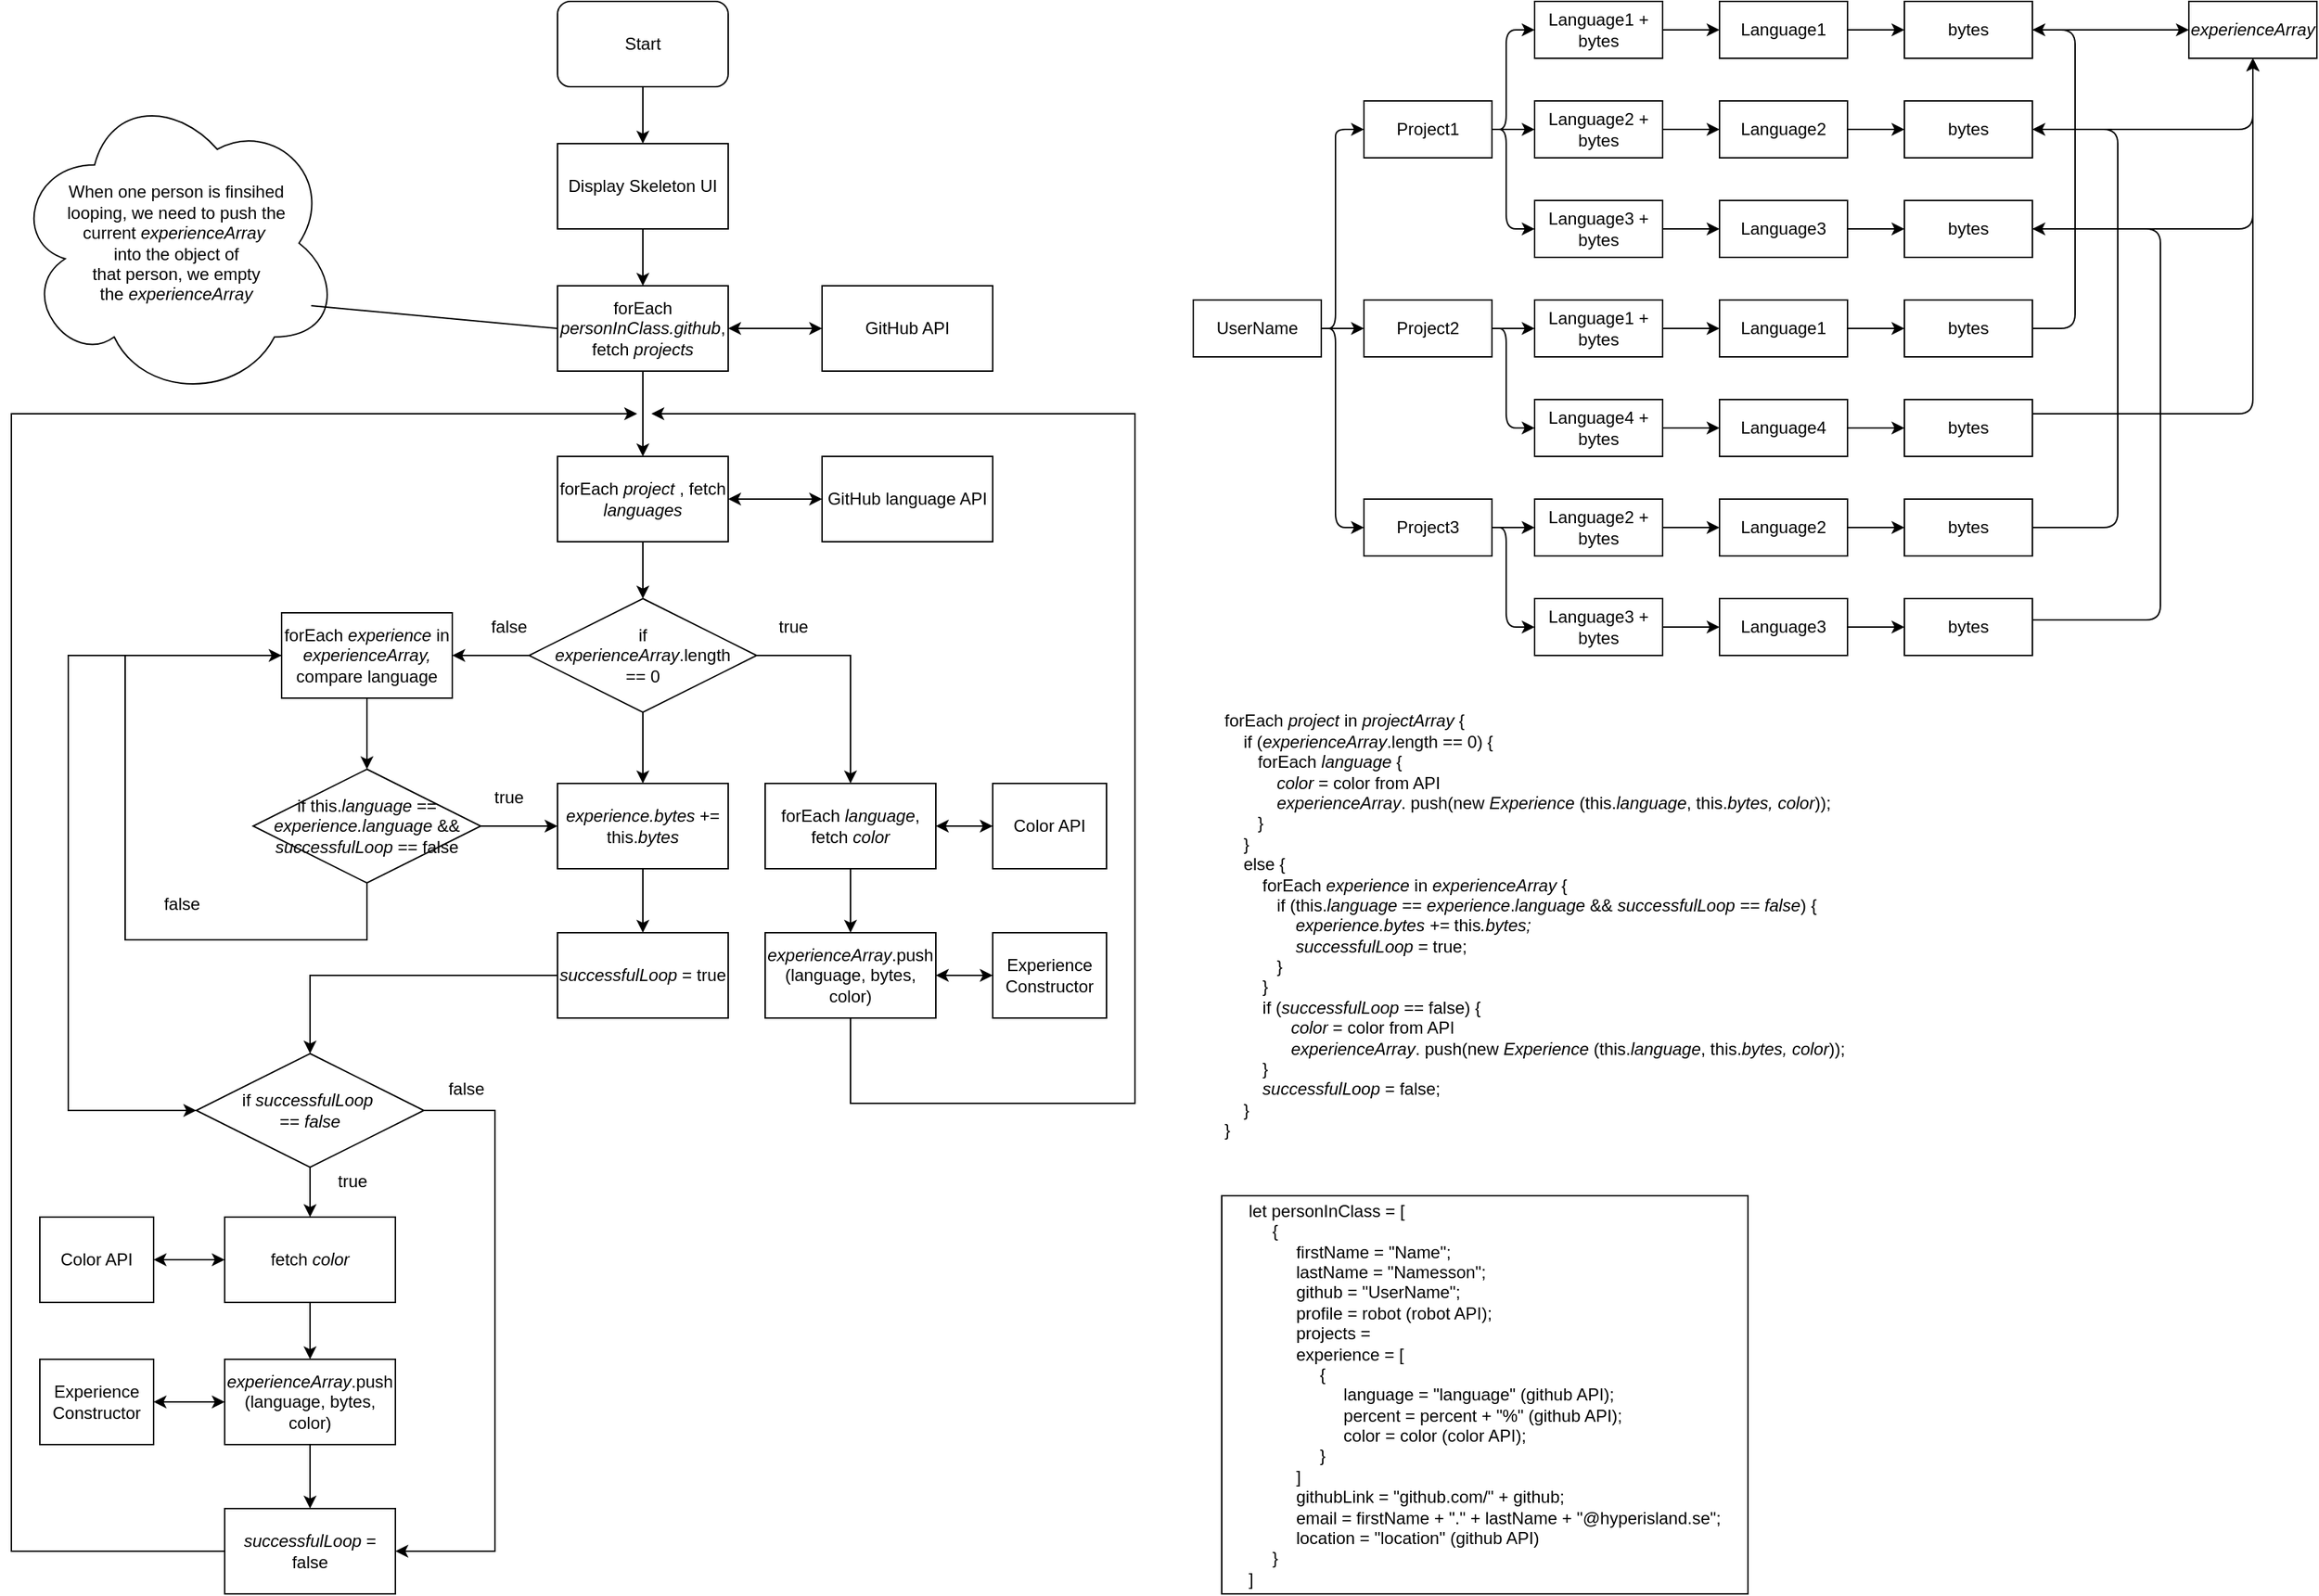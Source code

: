 <mxfile version="13.8.1" type="device"><diagram id="IYleDd8Z-ImTxQI8yalV" name="Page-1"><mxGraphModel dx="2031" dy="939" grid="1" gridSize="10" guides="1" tooltips="1" connect="1" arrows="1" fold="1" page="1" pageScale="1" pageWidth="827" pageHeight="1169" math="0" shadow="0"><root><mxCell id="0"/><mxCell id="1" parent="0"/><mxCell id="9KxKDTBztJINXJ7qvCYi-3" value="" style="edgeStyle=orthogonalEdgeStyle;rounded=0;orthogonalLoop=1;jettySize=auto;html=1;" edge="1" parent="1" source="9KxKDTBztJINXJ7qvCYi-1" target="9KxKDTBztJINXJ7qvCYi-2"><mxGeometry relative="1" as="geometry"/></mxCell><mxCell id="9KxKDTBztJINXJ7qvCYi-1" value="Start" style="rounded=1;whiteSpace=wrap;html=1;" vertex="1" parent="1"><mxGeometry x="403" y="25" width="120" height="60" as="geometry"/></mxCell><mxCell id="9KxKDTBztJINXJ7qvCYi-5" value="" style="edgeStyle=orthogonalEdgeStyle;rounded=0;orthogonalLoop=1;jettySize=auto;html=1;" edge="1" parent="1" source="9KxKDTBztJINXJ7qvCYi-2" target="9KxKDTBztJINXJ7qvCYi-4"><mxGeometry relative="1" as="geometry"/></mxCell><mxCell id="9KxKDTBztJINXJ7qvCYi-2" value="Display Skeleton UI" style="rounded=0;whiteSpace=wrap;html=1;" vertex="1" parent="1"><mxGeometry x="403" y="125" width="120" height="60" as="geometry"/></mxCell><mxCell id="9KxKDTBztJINXJ7qvCYi-10" value="" style="edgeStyle=orthogonalEdgeStyle;rounded=0;orthogonalLoop=1;jettySize=auto;html=1;" edge="1" parent="1" source="9KxKDTBztJINXJ7qvCYi-4" target="9KxKDTBztJINXJ7qvCYi-9"><mxGeometry relative="1" as="geometry"/></mxCell><mxCell id="9KxKDTBztJINXJ7qvCYi-4" value="forEach &lt;i&gt;personInClass.github&lt;/i&gt;, fetch &lt;i&gt;projects&lt;/i&gt;" style="whiteSpace=wrap;html=1;rounded=0;" vertex="1" parent="1"><mxGeometry x="403" y="225" width="120" height="60" as="geometry"/></mxCell><mxCell id="9KxKDTBztJINXJ7qvCYi-8" value="&lt;div style=&quot;text-align: left&quot;&gt;&lt;span&gt;let personInClass = [&lt;/span&gt;&lt;/div&gt;&lt;div style=&quot;text-align: left&quot;&gt;&lt;span&gt;&amp;nbsp; &amp;nbsp; &amp;nbsp;{&lt;/span&gt;&lt;/div&gt;&lt;div style=&quot;text-align: left&quot;&gt;&lt;span&gt;&amp;nbsp; &amp;nbsp; &amp;nbsp; &amp;nbsp; &amp;nbsp; firstName = &quot;Name&quot;;&lt;/span&gt;&lt;/div&gt;&lt;div style=&quot;text-align: left&quot;&gt;&lt;span&gt;&amp;nbsp; &amp;nbsp; &amp;nbsp; &amp;nbsp; &amp;nbsp; lastName = &quot;Namesson&quot;;&lt;br&gt;&amp;nbsp; &amp;nbsp; &amp;nbsp; &amp;nbsp; &amp;nbsp; github = &quot;UserName&quot;;&lt;/span&gt;&lt;/div&gt;&lt;div style=&quot;text-align: left&quot;&gt;&lt;span&gt;&amp;nbsp; &amp;nbsp; &amp;nbsp; &amp;nbsp; &amp;nbsp; profile = robot (robot API);&lt;/span&gt;&lt;/div&gt;&lt;div style=&quot;text-align: left&quot;&gt;&lt;span&gt;&amp;nbsp; &amp;nbsp; &amp;nbsp; &amp;nbsp; &amp;nbsp; projects =&lt;br&gt;&amp;nbsp; &amp;nbsp; &amp;nbsp; &amp;nbsp; &amp;nbsp; experience = [&lt;/span&gt;&lt;/div&gt;&lt;div style=&quot;text-align: left&quot;&gt;&lt;span&gt;&amp;nbsp; &amp;nbsp; &amp;nbsp; &amp;nbsp; &amp;nbsp; &amp;nbsp; &amp;nbsp; &amp;nbsp;{&lt;br&gt;&amp;nbsp; &amp;nbsp; &amp;nbsp; &amp;nbsp; &amp;nbsp; &amp;nbsp; &amp;nbsp; &amp;nbsp; &amp;nbsp; &amp;nbsp; language = &quot;language&quot; (github API);&lt;/span&gt;&lt;/div&gt;&lt;div style=&quot;text-align: left&quot;&gt;&lt;span&gt;&amp;nbsp; &amp;nbsp; &amp;nbsp; &amp;nbsp; &amp;nbsp; &amp;nbsp; &amp;nbsp; &amp;nbsp; &amp;nbsp; &amp;nbsp; percent = percent + &quot;%&quot; (github API);&lt;/span&gt;&lt;/div&gt;&lt;div style=&quot;text-align: left&quot;&gt;&lt;span&gt;&amp;nbsp; &amp;nbsp; &amp;nbsp; &amp;nbsp; &amp;nbsp; &amp;nbsp; &amp;nbsp; &amp;nbsp; &amp;nbsp; &amp;nbsp; color = color (color API);&lt;br&gt;&amp;nbsp; &amp;nbsp; &amp;nbsp; &amp;nbsp; &amp;nbsp; &amp;nbsp; &amp;nbsp; &amp;nbsp;}&lt;/span&gt;&lt;/div&gt;&lt;div style=&quot;text-align: left&quot;&gt;&lt;span&gt;&amp;nbsp; &amp;nbsp; &amp;nbsp; &amp;nbsp; &amp;nbsp; ]&lt;/span&gt;&lt;/div&gt;&lt;div style=&quot;text-align: left&quot;&gt;&lt;span&gt;&amp;nbsp; &amp;nbsp; &amp;nbsp; &amp;nbsp; &amp;nbsp; githubLink = &quot;github.com/&quot; + github;&lt;/span&gt;&lt;/div&gt;&lt;div style=&quot;text-align: left&quot;&gt;&lt;span&gt;&amp;nbsp; &amp;nbsp; &amp;nbsp; &amp;nbsp; &amp;nbsp; email = firstName + &quot;.&quot; + lastName + &quot;@hyperisland.se&quot;;&lt;/span&gt;&lt;/div&gt;&lt;div style=&quot;text-align: left&quot;&gt;&lt;span&gt;&amp;nbsp; &amp;nbsp; &amp;nbsp; &amp;nbsp; &amp;nbsp; location = &quot;location&quot; (github API)&lt;/span&gt;&lt;/div&gt;&lt;div style=&quot;text-align: left&quot;&gt;&lt;span&gt;&amp;nbsp; &amp;nbsp; &amp;nbsp;}&lt;/span&gt;&lt;/div&gt;&lt;div style=&quot;text-align: left&quot;&gt;&lt;span&gt;]&lt;/span&gt;&lt;/div&gt;" style="rounded=0;whiteSpace=wrap;html=1;align=center;" vertex="1" parent="1"><mxGeometry x="870" y="865" width="370" height="280" as="geometry"/></mxCell><mxCell id="9KxKDTBztJINXJ7qvCYi-96" value="" style="edgeStyle=orthogonalEdgeStyle;rounded=0;orthogonalLoop=1;jettySize=auto;html=1;strokeColor=#000000;entryX=0.5;entryY=0;entryDx=0;entryDy=0;" edge="1" parent="1" source="9KxKDTBztJINXJ7qvCYi-9" target="9KxKDTBztJINXJ7qvCYi-86"><mxGeometry relative="1" as="geometry"><mxPoint x="539" y="445" as="targetPoint"/></mxGeometry></mxCell><mxCell id="9KxKDTBztJINXJ7qvCYi-9" value="forEach &lt;i&gt;project &lt;/i&gt;, fetch &lt;i&gt;languages&lt;/i&gt;" style="whiteSpace=wrap;html=1;rounded=0;" vertex="1" parent="1"><mxGeometry x="403" y="345" width="120" height="60" as="geometry"/></mxCell><mxCell id="9KxKDTBztJINXJ7qvCYi-11" value="" style="endArrow=classic;startArrow=classic;html=1;exitX=1;exitY=0.5;exitDx=0;exitDy=0;entryX=0;entryY=0.5;entryDx=0;entryDy=0;" edge="1" parent="1" source="9KxKDTBztJINXJ7qvCYi-4" target="9KxKDTBztJINXJ7qvCYi-12"><mxGeometry width="50" height="50" relative="1" as="geometry"><mxPoint x="619" y="255" as="sourcePoint"/><mxPoint x="679" y="255" as="targetPoint"/></mxGeometry></mxCell><mxCell id="9KxKDTBztJINXJ7qvCYi-12" value="GitHub API" style="rounded=0;whiteSpace=wrap;html=1;" vertex="1" parent="1"><mxGeometry x="589" y="225" width="120" height="60" as="geometry"/></mxCell><mxCell id="9KxKDTBztJINXJ7qvCYi-20" value="UserName" style="rounded=0;whiteSpace=wrap;html=1;" vertex="1" parent="1"><mxGeometry x="850" y="235" width="90" height="40" as="geometry"/></mxCell><mxCell id="9KxKDTBztJINXJ7qvCYi-21" value="Project1" style="rounded=0;whiteSpace=wrap;html=1;" vertex="1" parent="1"><mxGeometry x="970" y="95" width="90" height="40" as="geometry"/></mxCell><mxCell id="9KxKDTBztJINXJ7qvCYi-34" value="" style="edgeStyle=orthogonalEdgeStyle;rounded=0;orthogonalLoop=1;jettySize=auto;html=1;" edge="1" parent="1" source="9KxKDTBztJINXJ7qvCYi-22" target="9KxKDTBztJINXJ7qvCYi-33"><mxGeometry relative="1" as="geometry"/></mxCell><mxCell id="9KxKDTBztJINXJ7qvCYi-22" value="Project2" style="rounded=0;whiteSpace=wrap;html=1;" vertex="1" parent="1"><mxGeometry x="970" y="235" width="90" height="40" as="geometry"/></mxCell><mxCell id="9KxKDTBztJINXJ7qvCYi-39" value="" style="edgeStyle=orthogonalEdgeStyle;rounded=0;orthogonalLoop=1;jettySize=auto;html=1;" edge="1" parent="1" source="9KxKDTBztJINXJ7qvCYi-23" target="9KxKDTBztJINXJ7qvCYi-38"><mxGeometry relative="1" as="geometry"/></mxCell><mxCell id="9KxKDTBztJINXJ7qvCYi-23" value="Project3" style="rounded=0;whiteSpace=wrap;html=1;" vertex="1" parent="1"><mxGeometry x="970" y="375" width="90" height="40" as="geometry"/></mxCell><mxCell id="9KxKDTBztJINXJ7qvCYi-24" value="" style="endArrow=classic;html=1;exitX=1;exitY=0.5;exitDx=0;exitDy=0;entryX=0;entryY=0.5;entryDx=0;entryDy=0;" edge="1" parent="1" source="9KxKDTBztJINXJ7qvCYi-20" target="9KxKDTBztJINXJ7qvCYi-22"><mxGeometry width="50" height="50" relative="1" as="geometry"><mxPoint x="1090" y="275" as="sourcePoint"/><mxPoint x="1140" y="225" as="targetPoint"/></mxGeometry></mxCell><mxCell id="9KxKDTBztJINXJ7qvCYi-25" value="" style="endArrow=classic;html=1;exitX=1;exitY=0.5;exitDx=0;exitDy=0;entryX=0;entryY=0.5;entryDx=0;entryDy=0;" edge="1" parent="1" source="9KxKDTBztJINXJ7qvCYi-20" target="9KxKDTBztJINXJ7qvCYi-21"><mxGeometry width="50" height="50" relative="1" as="geometry"><mxPoint x="1090" y="225" as="sourcePoint"/><mxPoint x="1140" y="175" as="targetPoint"/><Array as="points"><mxPoint x="950" y="255"/><mxPoint x="950" y="135"/><mxPoint x="950" y="115"/></Array></mxGeometry></mxCell><mxCell id="9KxKDTBztJINXJ7qvCYi-26" value="" style="endArrow=classic;html=1;entryX=0;entryY=0.5;entryDx=0;entryDy=0;" edge="1" parent="1" target="9KxKDTBztJINXJ7qvCYi-23"><mxGeometry width="50" height="50" relative="1" as="geometry"><mxPoint x="940" y="255" as="sourcePoint"/><mxPoint x="980" y="125" as="targetPoint"/><Array as="points"><mxPoint x="950" y="255"/><mxPoint x="950" y="325"/><mxPoint x="950" y="395"/></Array></mxGeometry></mxCell><mxCell id="9KxKDTBztJINXJ7qvCYi-45" value="" style="edgeStyle=orthogonalEdgeStyle;rounded=0;orthogonalLoop=1;jettySize=auto;html=1;" edge="1" parent="1" source="9KxKDTBztJINXJ7qvCYi-27" target="9KxKDTBztJINXJ7qvCYi-43"><mxGeometry relative="1" as="geometry"/></mxCell><mxCell id="9KxKDTBztJINXJ7qvCYi-27" value="Language1 + bytes" style="rounded=0;whiteSpace=wrap;html=1;" vertex="1" parent="1"><mxGeometry x="1090" y="25" width="90" height="40" as="geometry"/></mxCell><mxCell id="9KxKDTBztJINXJ7qvCYi-28" value="" style="endArrow=classic;html=1;exitX=1;exitY=0.5;exitDx=0;exitDy=0;entryX=0;entryY=0.5;entryDx=0;entryDy=0;" edge="1" parent="1" source="9KxKDTBztJINXJ7qvCYi-21" target="9KxKDTBztJINXJ7qvCYi-27"><mxGeometry width="50" height="50" relative="1" as="geometry"><mxPoint x="1070" y="115" as="sourcePoint"/><mxPoint x="1140" y="225" as="targetPoint"/><Array as="points"><mxPoint x="1070" y="115"/><mxPoint x="1070" y="45"/></Array></mxGeometry></mxCell><mxCell id="9KxKDTBztJINXJ7qvCYi-48" value="" style="edgeStyle=orthogonalEdgeStyle;rounded=0;orthogonalLoop=1;jettySize=auto;html=1;" edge="1" parent="1" source="9KxKDTBztJINXJ7qvCYi-29" target="9KxKDTBztJINXJ7qvCYi-47"><mxGeometry relative="1" as="geometry"/></mxCell><mxCell id="9KxKDTBztJINXJ7qvCYi-29" value="Language2 + bytes" style="rounded=0;whiteSpace=wrap;html=1;" vertex="1" parent="1"><mxGeometry x="1090" y="95" width="90" height="40" as="geometry"/></mxCell><mxCell id="9KxKDTBztJINXJ7qvCYi-30" value="" style="endArrow=classic;html=1;exitX=1;exitY=0.5;exitDx=0;exitDy=0;entryX=0;entryY=0.5;entryDx=0;entryDy=0;" edge="1" parent="1" source="9KxKDTBztJINXJ7qvCYi-21" target="9KxKDTBztJINXJ7qvCYi-29"><mxGeometry width="50" height="50" relative="1" as="geometry"><mxPoint x="1070" y="125" as="sourcePoint"/><mxPoint x="1100" y="55" as="targetPoint"/><Array as="points"><mxPoint x="1080" y="115"/></Array></mxGeometry></mxCell><mxCell id="9KxKDTBztJINXJ7qvCYi-52" value="" style="edgeStyle=orthogonalEdgeStyle;rounded=0;orthogonalLoop=1;jettySize=auto;html=1;" edge="1" parent="1" source="9KxKDTBztJINXJ7qvCYi-31" target="9KxKDTBztJINXJ7qvCYi-51"><mxGeometry relative="1" as="geometry"/></mxCell><mxCell id="9KxKDTBztJINXJ7qvCYi-31" value="Language3 + bytes" style="rounded=0;whiteSpace=wrap;html=1;" vertex="1" parent="1"><mxGeometry x="1090" y="165" width="90" height="40" as="geometry"/></mxCell><mxCell id="9KxKDTBztJINXJ7qvCYi-32" value="" style="endArrow=classic;html=1;exitX=1;exitY=0.5;exitDx=0;exitDy=0;entryX=0;entryY=0.5;entryDx=0;entryDy=0;" edge="1" parent="1" source="9KxKDTBztJINXJ7qvCYi-21" target="9KxKDTBztJINXJ7qvCYi-31"><mxGeometry width="50" height="50" relative="1" as="geometry"><mxPoint x="1070" y="125" as="sourcePoint"/><mxPoint x="1100" y="55" as="targetPoint"/><Array as="points"><mxPoint x="1070" y="115"/><mxPoint x="1070" y="185"/></Array></mxGeometry></mxCell><mxCell id="9KxKDTBztJINXJ7qvCYi-59" value="" style="edgeStyle=orthogonalEdgeStyle;rounded=0;orthogonalLoop=1;jettySize=auto;html=1;" edge="1" parent="1" source="9KxKDTBztJINXJ7qvCYi-33" target="9KxKDTBztJINXJ7qvCYi-58"><mxGeometry relative="1" as="geometry"/></mxCell><mxCell id="9KxKDTBztJINXJ7qvCYi-33" value="Language1 + bytes" style="rounded=0;whiteSpace=wrap;html=1;" vertex="1" parent="1"><mxGeometry x="1090" y="235" width="90" height="40" as="geometry"/></mxCell><mxCell id="9KxKDTBztJINXJ7qvCYi-64" value="" style="edgeStyle=orthogonalEdgeStyle;rounded=0;orthogonalLoop=1;jettySize=auto;html=1;strokeColor=#000000;" edge="1" parent="1" source="9KxKDTBztJINXJ7qvCYi-35" target="9KxKDTBztJINXJ7qvCYi-63"><mxGeometry relative="1" as="geometry"/></mxCell><mxCell id="9KxKDTBztJINXJ7qvCYi-35" value="Language4 + bytes" style="rounded=0;whiteSpace=wrap;html=1;" vertex="1" parent="1"><mxGeometry x="1090" y="305" width="90" height="40" as="geometry"/></mxCell><mxCell id="9KxKDTBztJINXJ7qvCYi-37" value="" style="endArrow=classic;html=1;exitX=1;exitY=0.5;exitDx=0;exitDy=0;" edge="1" parent="1"><mxGeometry width="50" height="50" relative="1" as="geometry"><mxPoint x="1060" y="255" as="sourcePoint"/><mxPoint x="1090" y="325" as="targetPoint"/><Array as="points"><mxPoint x="1070" y="255"/><mxPoint x="1070" y="325"/></Array></mxGeometry></mxCell><mxCell id="9KxKDTBztJINXJ7qvCYi-68" value="" style="edgeStyle=orthogonalEdgeStyle;rounded=0;orthogonalLoop=1;jettySize=auto;html=1;strokeColor=#000000;" edge="1" parent="1" source="9KxKDTBztJINXJ7qvCYi-38" target="9KxKDTBztJINXJ7qvCYi-67"><mxGeometry relative="1" as="geometry"/></mxCell><mxCell id="9KxKDTBztJINXJ7qvCYi-38" value="Language2 + bytes" style="rounded=0;whiteSpace=wrap;html=1;" vertex="1" parent="1"><mxGeometry x="1090" y="375" width="90" height="40" as="geometry"/></mxCell><mxCell id="9KxKDTBztJINXJ7qvCYi-74" value="" style="edgeStyle=orthogonalEdgeStyle;rounded=0;orthogonalLoop=1;jettySize=auto;html=1;strokeColor=#000000;" edge="1" parent="1" source="9KxKDTBztJINXJ7qvCYi-40" target="9KxKDTBztJINXJ7qvCYi-72"><mxGeometry relative="1" as="geometry"/></mxCell><mxCell id="9KxKDTBztJINXJ7qvCYi-40" value="Language3 + bytes" style="rounded=0;whiteSpace=wrap;html=1;" vertex="1" parent="1"><mxGeometry x="1090" y="445" width="90" height="40" as="geometry"/></mxCell><mxCell id="9KxKDTBztJINXJ7qvCYi-41" value="" style="endArrow=classic;html=1;exitX=1;exitY=0.5;exitDx=0;exitDy=0;" edge="1" parent="1"><mxGeometry width="50" height="50" relative="1" as="geometry"><mxPoint x="1060" y="395" as="sourcePoint"/><mxPoint x="1090" y="465" as="targetPoint"/><Array as="points"><mxPoint x="1070" y="395"/><mxPoint x="1070" y="465"/></Array></mxGeometry></mxCell><mxCell id="9KxKDTBztJINXJ7qvCYi-46" value="" style="edgeStyle=orthogonalEdgeStyle;rounded=0;orthogonalLoop=1;jettySize=auto;html=1;" edge="1" parent="1" source="9KxKDTBztJINXJ7qvCYi-43" target="9KxKDTBztJINXJ7qvCYi-44"><mxGeometry relative="1" as="geometry"/></mxCell><mxCell id="9KxKDTBztJINXJ7qvCYi-43" value="Language1" style="rounded=0;whiteSpace=wrap;html=1;" vertex="1" parent="1"><mxGeometry x="1220" y="25" width="90" height="40" as="geometry"/></mxCell><mxCell id="9KxKDTBztJINXJ7qvCYi-44" value="bytes" style="rounded=0;whiteSpace=wrap;html=1;" vertex="1" parent="1"><mxGeometry x="1350" y="25" width="90" height="40" as="geometry"/></mxCell><mxCell id="9KxKDTBztJINXJ7qvCYi-50" value="" style="edgeStyle=orthogonalEdgeStyle;rounded=0;orthogonalLoop=1;jettySize=auto;html=1;" edge="1" parent="1" source="9KxKDTBztJINXJ7qvCYi-47" target="9KxKDTBztJINXJ7qvCYi-49"><mxGeometry relative="1" as="geometry"/></mxCell><mxCell id="9KxKDTBztJINXJ7qvCYi-47" value="Language2" style="rounded=0;whiteSpace=wrap;html=1;" vertex="1" parent="1"><mxGeometry x="1220" y="95" width="90" height="40" as="geometry"/></mxCell><mxCell id="9KxKDTBztJINXJ7qvCYi-49" value="bytes" style="rounded=0;whiteSpace=wrap;html=1;" vertex="1" parent="1"><mxGeometry x="1350" y="95" width="90" height="40" as="geometry"/></mxCell><mxCell id="9KxKDTBztJINXJ7qvCYi-54" value="" style="edgeStyle=orthogonalEdgeStyle;rounded=0;orthogonalLoop=1;jettySize=auto;html=1;" edge="1" parent="1" source="9KxKDTBztJINXJ7qvCYi-51" target="9KxKDTBztJINXJ7qvCYi-53"><mxGeometry relative="1" as="geometry"/></mxCell><mxCell id="9KxKDTBztJINXJ7qvCYi-51" value="Language3" style="rounded=0;whiteSpace=wrap;html=1;" vertex="1" parent="1"><mxGeometry x="1220" y="165" width="90" height="40" as="geometry"/></mxCell><mxCell id="9KxKDTBztJINXJ7qvCYi-53" value="bytes" style="rounded=0;whiteSpace=wrap;html=1;" vertex="1" parent="1"><mxGeometry x="1350" y="165" width="90" height="40" as="geometry"/></mxCell><mxCell id="9KxKDTBztJINXJ7qvCYi-57" value="forEach &lt;i&gt;project &lt;/i&gt;in&amp;nbsp;&lt;i&gt;projectArray &lt;/i&gt;{&lt;br&gt;&lt;i&gt;&amp;nbsp; &amp;nbsp; &lt;/i&gt;if (&lt;i&gt;experienceArray&lt;/i&gt;.length == 0) {&lt;br&gt;&amp;nbsp; &amp;nbsp; &amp;nbsp; &amp;nbsp;forEach &lt;i&gt;language&lt;/i&gt; {&lt;br&gt;&amp;nbsp; &amp;nbsp; &amp;nbsp; &amp;nbsp; &amp;nbsp; &amp;nbsp;&lt;i&gt;color &lt;/i&gt;= color from API&lt;br&gt;&amp;nbsp; &amp;nbsp; &amp;nbsp; &amp;nbsp; &amp;nbsp; &amp;nbsp;&lt;i&gt;experienceArray&lt;/i&gt;. push(new &lt;i&gt;Experience&lt;/i&gt;&amp;nbsp;(this.&lt;i&gt;language&lt;/i&gt;, this.&lt;i&gt;bytes, &lt;/i&gt;&lt;i&gt;color&lt;/i&gt;));&lt;br&gt;&amp;nbsp; &amp;nbsp; &amp;nbsp; &amp;nbsp;}&lt;br&gt;&amp;nbsp; &amp;nbsp; }&amp;nbsp;&lt;br&gt;&amp;nbsp; &amp;nbsp; else {&lt;br&gt;&amp;nbsp; &amp;nbsp; &amp;nbsp; &amp;nbsp; forEach &lt;i&gt;experience &lt;/i&gt;in &lt;i&gt;experienceArray&lt;/i&gt;&amp;nbsp;{&lt;br&gt;&lt;i&gt;&amp;nbsp; &amp;nbsp; &amp;nbsp; &amp;nbsp; &amp;nbsp; &amp;nbsp;&lt;/i&gt;if (this.&lt;i&gt;language &lt;/i&gt;== &lt;i&gt;experience&lt;/i&gt;.&lt;i&gt;language &lt;/i&gt;&amp;amp;&amp;amp; &lt;i&gt;successfulLoop == false&lt;/i&gt;)&lt;i&gt;&amp;nbsp;&lt;/i&gt;{&lt;br&gt;&lt;i&gt;&amp;nbsp; &amp;nbsp; &amp;nbsp; &amp;nbsp; &amp;nbsp; &amp;nbsp; &amp;nbsp; &amp;nbsp;experience.bytes += &lt;/i&gt;this&lt;i&gt;.bytes;&lt;br&gt;&amp;nbsp; &amp;nbsp; &amp;nbsp; &amp;nbsp; &amp;nbsp; &amp;nbsp; &amp;nbsp; &amp;nbsp;successfulLoop&lt;/i&gt;&amp;nbsp;= true;&lt;br&gt;&lt;i&gt;&amp;nbsp; &amp;nbsp; &amp;nbsp; &amp;nbsp; &amp;nbsp; &amp;nbsp;&lt;/i&gt;}&lt;br&gt;&amp;nbsp; &amp;nbsp; &amp;nbsp; &amp;nbsp; }&lt;br&gt;&amp;nbsp; &amp;nbsp; &amp;nbsp; &amp;nbsp; if (&lt;i&gt;successfulLoop &lt;/i&gt;== false) {&lt;br&gt;&amp;nbsp; &amp;nbsp; &amp;nbsp; &amp;nbsp; &amp;nbsp; &amp;nbsp; &amp;nbsp;&amp;nbsp;&lt;i&gt;color&amp;nbsp;&lt;/i&gt;= color from API&lt;br&gt;&amp;nbsp; &amp;nbsp; &amp;nbsp; &amp;nbsp; &amp;nbsp; &amp;nbsp; &amp;nbsp;&amp;nbsp;&lt;i&gt;experienceArray&lt;/i&gt;. push(new&amp;nbsp;&lt;i&gt;Experience&lt;/i&gt;&amp;nbsp;(this.&lt;i&gt;language&lt;/i&gt;, this.&lt;i&gt;bytes,&amp;nbsp;&lt;/i&gt;&lt;i&gt;color&lt;/i&gt;));&lt;br&gt;&amp;nbsp; &amp;nbsp; &amp;nbsp; &amp;nbsp; }&lt;br&gt;&amp;nbsp; &amp;nbsp; &amp;nbsp; &amp;nbsp; &lt;i&gt;successfulLoop &lt;/i&gt;= false;&lt;br&gt;&amp;nbsp; &amp;nbsp; }&lt;br&gt;}" style="text;html=1;strokeColor=none;fillColor=none;align=left;verticalAlign=middle;whiteSpace=wrap;rounded=0;" vertex="1" parent="1"><mxGeometry x="870" y="525" width="470" height="300" as="geometry"/></mxCell><mxCell id="9KxKDTBztJINXJ7qvCYi-61" value="" style="edgeStyle=orthogonalEdgeStyle;rounded=0;orthogonalLoop=1;jettySize=auto;html=1;" edge="1" parent="1" source="9KxKDTBztJINXJ7qvCYi-58" target="9KxKDTBztJINXJ7qvCYi-60"><mxGeometry relative="1" as="geometry"/></mxCell><mxCell id="9KxKDTBztJINXJ7qvCYi-58" value="Language1" style="rounded=0;whiteSpace=wrap;html=1;" vertex="1" parent="1"><mxGeometry x="1220" y="235" width="90" height="40" as="geometry"/></mxCell><mxCell id="9KxKDTBztJINXJ7qvCYi-60" value="bytes" style="rounded=0;whiteSpace=wrap;html=1;" vertex="1" parent="1"><mxGeometry x="1350" y="235" width="90" height="40" as="geometry"/></mxCell><mxCell id="9KxKDTBztJINXJ7qvCYi-62" value="" style="endArrow=classic;html=1;exitX=1;exitY=0.5;exitDx=0;exitDy=0;entryX=1;entryY=0.5;entryDx=0;entryDy=0;" edge="1" parent="1" source="9KxKDTBztJINXJ7qvCYi-60" target="9KxKDTBztJINXJ7qvCYi-44"><mxGeometry width="50" height="50" relative="1" as="geometry"><mxPoint x="1440" y="247.5" as="sourcePoint"/><mxPoint x="1470" y="62.5" as="targetPoint"/><Array as="points"><mxPoint x="1470" y="255"/><mxPoint x="1470" y="155"/><mxPoint x="1470" y="45"/></Array></mxGeometry></mxCell><mxCell id="9KxKDTBztJINXJ7qvCYi-66" value="" style="edgeStyle=orthogonalEdgeStyle;rounded=0;orthogonalLoop=1;jettySize=auto;html=1;strokeColor=#000000;" edge="1" parent="1" source="9KxKDTBztJINXJ7qvCYi-63" target="9KxKDTBztJINXJ7qvCYi-65"><mxGeometry relative="1" as="geometry"/></mxCell><mxCell id="9KxKDTBztJINXJ7qvCYi-63" value="Language4" style="rounded=0;whiteSpace=wrap;html=1;" vertex="1" parent="1"><mxGeometry x="1220" y="305" width="90" height="40" as="geometry"/></mxCell><mxCell id="9KxKDTBztJINXJ7qvCYi-65" value="bytes" style="rounded=0;whiteSpace=wrap;html=1;" vertex="1" parent="1"><mxGeometry x="1350" y="305" width="90" height="40" as="geometry"/></mxCell><mxCell id="9KxKDTBztJINXJ7qvCYi-70" value="" style="edgeStyle=orthogonalEdgeStyle;rounded=0;orthogonalLoop=1;jettySize=auto;html=1;strokeColor=#000000;" edge="1" parent="1" source="9KxKDTBztJINXJ7qvCYi-67" target="9KxKDTBztJINXJ7qvCYi-69"><mxGeometry relative="1" as="geometry"/></mxCell><mxCell id="9KxKDTBztJINXJ7qvCYi-67" value="Language2" style="rounded=0;whiteSpace=wrap;html=1;" vertex="1" parent="1"><mxGeometry x="1220" y="375" width="90" height="40" as="geometry"/></mxCell><mxCell id="9KxKDTBztJINXJ7qvCYi-69" value="bytes" style="rounded=0;whiteSpace=wrap;html=1;" vertex="1" parent="1"><mxGeometry x="1350" y="375" width="90" height="40" as="geometry"/></mxCell><mxCell id="9KxKDTBztJINXJ7qvCYi-71" value="" style="endArrow=classic;html=1;exitX=1;exitY=0.5;exitDx=0;exitDy=0;entryX=1;entryY=0.5;entryDx=0;entryDy=0;" edge="1" parent="1" source="9KxKDTBztJINXJ7qvCYi-69" target="9KxKDTBztJINXJ7qvCYi-49"><mxGeometry width="50" height="50" relative="1" as="geometry"><mxPoint x="1440" y="317.5" as="sourcePoint"/><mxPoint x="1440" y="65" as="targetPoint"/><Array as="points"><mxPoint x="1500" y="395"/><mxPoint x="1500" y="265"/><mxPoint x="1500" y="115"/></Array></mxGeometry></mxCell><mxCell id="9KxKDTBztJINXJ7qvCYi-75" value="" style="edgeStyle=orthogonalEdgeStyle;rounded=0;orthogonalLoop=1;jettySize=auto;html=1;strokeColor=#000000;" edge="1" parent="1" source="9KxKDTBztJINXJ7qvCYi-72" target="9KxKDTBztJINXJ7qvCYi-73"><mxGeometry relative="1" as="geometry"/></mxCell><mxCell id="9KxKDTBztJINXJ7qvCYi-72" value="Language3" style="rounded=0;whiteSpace=wrap;html=1;" vertex="1" parent="1"><mxGeometry x="1220" y="445" width="90" height="40" as="geometry"/></mxCell><mxCell id="9KxKDTBztJINXJ7qvCYi-73" value="bytes" style="rounded=0;whiteSpace=wrap;html=1;" vertex="1" parent="1"><mxGeometry x="1350" y="445" width="90" height="40" as="geometry"/></mxCell><mxCell id="9KxKDTBztJINXJ7qvCYi-76" value="" style="endArrow=classic;html=1;exitX=1;exitY=0.5;exitDx=0;exitDy=0;entryX=1;entryY=0.5;entryDx=0;entryDy=0;" edge="1" parent="1" target="9KxKDTBztJINXJ7qvCYi-53"><mxGeometry width="50" height="50" relative="1" as="geometry"><mxPoint x="1440" y="460" as="sourcePoint"/><mxPoint x="1440" y="135" as="targetPoint"/><Array as="points"><mxPoint x="1530" y="460"/><mxPoint x="1530" y="335"/><mxPoint x="1530" y="185"/></Array></mxGeometry></mxCell><mxCell id="9KxKDTBztJINXJ7qvCYi-77" value="&lt;i&gt;experienceArray&lt;/i&gt;" style="rounded=0;whiteSpace=wrap;html=1;" vertex="1" parent="1"><mxGeometry x="1550" y="25" width="90" height="40" as="geometry"/></mxCell><mxCell id="9KxKDTBztJINXJ7qvCYi-78" value="" style="endArrow=classic;html=1;strokeColor=#000000;entryX=0;entryY=0.5;entryDx=0;entryDy=0;" edge="1" parent="1" target="9KxKDTBztJINXJ7qvCYi-77"><mxGeometry width="50" height="50" relative="1" as="geometry"><mxPoint x="1440" y="45" as="sourcePoint"/><mxPoint x="1400" y="325" as="targetPoint"/></mxGeometry></mxCell><mxCell id="9KxKDTBztJINXJ7qvCYi-79" value="" style="endArrow=classic;html=1;strokeColor=#000000;exitX=1;exitY=0.5;exitDx=0;exitDy=0;entryX=0.5;entryY=1;entryDx=0;entryDy=0;" edge="1" parent="1" source="9KxKDTBztJINXJ7qvCYi-49" target="9KxKDTBztJINXJ7qvCYi-77"><mxGeometry width="50" height="50" relative="1" as="geometry"><mxPoint x="1500" y="125" as="sourcePoint"/><mxPoint x="1550" y="75" as="targetPoint"/><Array as="points"><mxPoint x="1595" y="115"/></Array></mxGeometry></mxCell><mxCell id="9KxKDTBztJINXJ7qvCYi-80" value="" style="endArrow=classic;html=1;strokeColor=#000000;exitX=1;exitY=0.5;exitDx=0;exitDy=0;" edge="1" parent="1"><mxGeometry width="50" height="50" relative="1" as="geometry"><mxPoint x="1440" y="185" as="sourcePoint"/><mxPoint x="1595" y="65" as="targetPoint"/><Array as="points"><mxPoint x="1595" y="185"/></Array></mxGeometry></mxCell><mxCell id="9KxKDTBztJINXJ7qvCYi-81" value="" style="endArrow=classic;html=1;strokeColor=#000000;exitX=1;exitY=0.5;exitDx=0;exitDy=0;entryX=0.5;entryY=1;entryDx=0;entryDy=0;" edge="1" parent="1" target="9KxKDTBztJINXJ7qvCYi-77"><mxGeometry width="50" height="50" relative="1" as="geometry"><mxPoint x="1440" y="315" as="sourcePoint"/><mxPoint x="1595" y="75" as="targetPoint"/><Array as="points"><mxPoint x="1595" y="315"/></Array></mxGeometry></mxCell><mxCell id="9KxKDTBztJINXJ7qvCYi-100" value="" style="edgeStyle=orthogonalEdgeStyle;rounded=0;orthogonalLoop=1;jettySize=auto;html=1;strokeColor=#000000;" edge="1" parent="1" source="9KxKDTBztJINXJ7qvCYi-86" target="9KxKDTBztJINXJ7qvCYi-99"><mxGeometry relative="1" as="geometry"/></mxCell><mxCell id="9KxKDTBztJINXJ7qvCYi-114" value="" style="edgeStyle=orthogonalEdgeStyle;rounded=0;orthogonalLoop=1;jettySize=auto;html=1;strokeColor=#000000;" edge="1" parent="1" source="9KxKDTBztJINXJ7qvCYi-86" target="9KxKDTBztJINXJ7qvCYi-113"><mxGeometry relative="1" as="geometry"/></mxCell><mxCell id="9KxKDTBztJINXJ7qvCYi-166" value="" style="edgeStyle=orthogonalEdgeStyle;rounded=0;orthogonalLoop=1;jettySize=auto;html=1;strokeColor=#000000;" edge="1" parent="1" source="9KxKDTBztJINXJ7qvCYi-86" target="9KxKDTBztJINXJ7qvCYi-119"><mxGeometry relative="1" as="geometry"/></mxCell><mxCell id="9KxKDTBztJINXJ7qvCYi-86" value="if &lt;br&gt;&lt;i&gt;experienceArray&lt;/i&gt;.length &lt;br&gt;== 0" style="rhombus;whiteSpace=wrap;html=1;" vertex="1" parent="1"><mxGeometry x="383" y="445" width="160" height="80" as="geometry"/></mxCell><mxCell id="9KxKDTBztJINXJ7qvCYi-98" value="" style="endArrow=classic;startArrow=classic;html=1;entryX=0;entryY=0.5;entryDx=0;entryDy=0;" edge="1" parent="1" source="9KxKDTBztJINXJ7qvCYi-97"><mxGeometry width="50" height="50" relative="1" as="geometry"><mxPoint x="529" y="374" as="sourcePoint"/><mxPoint x="659" y="374.29" as="targetPoint"/></mxGeometry></mxCell><mxCell id="9KxKDTBztJINXJ7qvCYi-107" value="" style="edgeStyle=orthogonalEdgeStyle;rounded=0;orthogonalLoop=1;jettySize=auto;html=1;strokeColor=#000000;" edge="1" parent="1" source="9KxKDTBztJINXJ7qvCYi-99" target="9KxKDTBztJINXJ7qvCYi-106"><mxGeometry relative="1" as="geometry"/></mxCell><mxCell id="9KxKDTBztJINXJ7qvCYi-99" value="forEach &lt;i&gt;language&lt;/i&gt;, fetch &lt;i&gt;color&lt;/i&gt;" style="whiteSpace=wrap;html=1;" vertex="1" parent="1"><mxGeometry x="549" y="575" width="120" height="60" as="geometry"/></mxCell><mxCell id="9KxKDTBztJINXJ7qvCYi-101" value="true" style="text;html=1;strokeColor=none;fillColor=none;align=center;verticalAlign=middle;whiteSpace=wrap;rounded=0;" vertex="1" parent="1"><mxGeometry x="549" y="455" width="40" height="20" as="geometry"/></mxCell><mxCell id="9KxKDTBztJINXJ7qvCYi-106" value="&lt;i&gt;experienceArray&lt;/i&gt;.push (language, bytes, color)" style="whiteSpace=wrap;html=1;" vertex="1" parent="1"><mxGeometry x="549" y="680" width="120" height="60" as="geometry"/></mxCell><mxCell id="9KxKDTBztJINXJ7qvCYi-108" value="" style="endArrow=classic;startArrow=classic;html=1;exitX=1;exitY=0.5;exitDx=0;exitDy=0;entryX=0;entryY=0.5;entryDx=0;entryDy=0;" edge="1" parent="1" source="9KxKDTBztJINXJ7qvCYi-99" target="9KxKDTBztJINXJ7qvCYi-104"><mxGeometry width="50" height="50" relative="1" as="geometry"><mxPoint x="709" y="394.29" as="sourcePoint"/><mxPoint x="769" y="394.29" as="targetPoint"/><Array as="points"/></mxGeometry></mxCell><mxCell id="9KxKDTBztJINXJ7qvCYi-148" value="" style="edgeStyle=orthogonalEdgeStyle;rounded=0;orthogonalLoop=1;jettySize=auto;html=1;strokeColor=#000000;entryX=0.5;entryY=0;entryDx=0;entryDy=0;" edge="1" parent="1" source="9KxKDTBztJINXJ7qvCYi-111" target="9KxKDTBztJINXJ7qvCYi-138"><mxGeometry relative="1" as="geometry"><mxPoint x="749" y="965" as="targetPoint"/><Array as="points"><mxPoint x="229" y="710"/></Array></mxGeometry></mxCell><mxCell id="9KxKDTBztJINXJ7qvCYi-111" value="&lt;i&gt;successfulLoop &lt;/i&gt;= true" style="whiteSpace=wrap;html=1;" vertex="1" parent="1"><mxGeometry x="403" y="680" width="120" height="60" as="geometry"/></mxCell><mxCell id="9KxKDTBztJINXJ7qvCYi-118" value="" style="edgeStyle=orthogonalEdgeStyle;rounded=0;orthogonalLoop=1;jettySize=auto;html=1;strokeColor=#000000;" edge="1" parent="1" source="9KxKDTBztJINXJ7qvCYi-113" target="9KxKDTBztJINXJ7qvCYi-116"><mxGeometry relative="1" as="geometry"/></mxCell><mxCell id="9KxKDTBztJINXJ7qvCYi-137" value="" style="edgeStyle=orthogonalEdgeStyle;rounded=0;orthogonalLoop=1;jettySize=auto;html=1;strokeColor=#000000;entryX=0;entryY=0.5;entryDx=0;entryDy=0;" edge="1" parent="1" source="9KxKDTBztJINXJ7qvCYi-113" target="9KxKDTBztJINXJ7qvCYi-138"><mxGeometry relative="1" as="geometry"><mxPoint x="269" y="755" as="targetPoint"/><Array as="points"><mxPoint x="59" y="485"/><mxPoint x="59" y="805"/></Array></mxGeometry></mxCell><mxCell id="9KxKDTBztJINXJ7qvCYi-113" value="forEach &lt;i&gt;experience&lt;/i&gt;&amp;nbsp;in &lt;i&gt;experienceArray, &lt;/i&gt;compare language" style="whiteSpace=wrap;html=1;" vertex="1" parent="1"><mxGeometry x="209" y="455" width="120" height="60" as="geometry"/></mxCell><mxCell id="9KxKDTBztJINXJ7qvCYi-120" value="" style="edgeStyle=orthogonalEdgeStyle;rounded=0;orthogonalLoop=1;jettySize=auto;html=1;strokeColor=#000000;" edge="1" parent="1" source="9KxKDTBztJINXJ7qvCYi-116" target="9KxKDTBztJINXJ7qvCYi-119"><mxGeometry relative="1" as="geometry"/></mxCell><mxCell id="9KxKDTBztJINXJ7qvCYi-133" value="" style="edgeStyle=orthogonalEdgeStyle;rounded=0;orthogonalLoop=1;jettySize=auto;html=1;strokeColor=#000000;entryX=0;entryY=0.5;entryDx=0;entryDy=0;" edge="1" parent="1" source="9KxKDTBztJINXJ7qvCYi-116" target="9KxKDTBztJINXJ7qvCYi-113"><mxGeometry relative="1" as="geometry"><mxPoint x="329" y="535" as="targetPoint"/><Array as="points"><mxPoint x="269" y="685"/><mxPoint x="99" y="685"/><mxPoint x="99" y="485"/></Array></mxGeometry></mxCell><mxCell id="9KxKDTBztJINXJ7qvCYi-116" value="if this.&lt;i&gt;language &lt;/i&gt;== &lt;i&gt;experience.language &lt;/i&gt;&amp;amp;&amp;amp; &lt;i&gt;successfulLoop &lt;/i&gt;== false" style="rhombus;whiteSpace=wrap;html=1;" vertex="1" parent="1"><mxGeometry x="189" y="565" width="160" height="80" as="geometry"/></mxCell><mxCell id="9KxKDTBztJINXJ7qvCYi-117" value="false" style="text;html=1;strokeColor=none;fillColor=none;align=center;verticalAlign=middle;whiteSpace=wrap;rounded=0;" vertex="1" parent="1"><mxGeometry x="349" y="455" width="40" height="20" as="geometry"/></mxCell><mxCell id="9KxKDTBztJINXJ7qvCYi-122" value="" style="edgeStyle=orthogonalEdgeStyle;rounded=0;orthogonalLoop=1;jettySize=auto;html=1;strokeColor=#000000;" edge="1" parent="1" source="9KxKDTBztJINXJ7qvCYi-119" target="9KxKDTBztJINXJ7qvCYi-111"><mxGeometry relative="1" as="geometry"/></mxCell><mxCell id="9KxKDTBztJINXJ7qvCYi-119" value="&lt;i&gt;experience.bytes&lt;/i&gt;&amp;nbsp;+= this.&lt;i&gt;bytes&lt;/i&gt;" style="whiteSpace=wrap;html=1;" vertex="1" parent="1"><mxGeometry x="403" y="575" width="120" height="60" as="geometry"/></mxCell><mxCell id="9KxKDTBztJINXJ7qvCYi-121" value="true" style="text;html=1;strokeColor=none;fillColor=none;align=center;verticalAlign=middle;whiteSpace=wrap;rounded=0;" vertex="1" parent="1"><mxGeometry x="349" y="575" width="40" height="20" as="geometry"/></mxCell><mxCell id="9KxKDTBztJINXJ7qvCYi-134" value="false" style="text;html=1;strokeColor=none;fillColor=none;align=center;verticalAlign=middle;whiteSpace=wrap;rounded=0;" vertex="1" parent="1"><mxGeometry x="119" y="650" width="40" height="20" as="geometry"/></mxCell><mxCell id="9KxKDTBztJINXJ7qvCYi-140" value="" style="edgeStyle=orthogonalEdgeStyle;rounded=0;orthogonalLoop=1;jettySize=auto;html=1;strokeColor=#000000;entryX=0.5;entryY=0;entryDx=0;entryDy=0;" edge="1" parent="1" source="9KxKDTBztJINXJ7qvCYi-138" target="9KxKDTBztJINXJ7qvCYi-142"><mxGeometry relative="1" as="geometry"><mxPoint x="329" y="880" as="targetPoint"/></mxGeometry></mxCell><mxCell id="9KxKDTBztJINXJ7qvCYi-152" value="" style="edgeStyle=orthogonalEdgeStyle;rounded=0;orthogonalLoop=1;jettySize=auto;html=1;strokeColor=#000000;entryX=1;entryY=0.5;entryDx=0;entryDy=0;exitX=1;exitY=0.5;exitDx=0;exitDy=0;" edge="1" parent="1" source="9KxKDTBztJINXJ7qvCYi-138" target="9KxKDTBztJINXJ7qvCYi-153"><mxGeometry relative="1" as="geometry"><mxPoint x="489" y="780" as="targetPoint"/><Array as="points"><mxPoint x="359" y="805"/><mxPoint x="359" y="1115"/></Array></mxGeometry></mxCell><mxCell id="9KxKDTBztJINXJ7qvCYi-138" value="if &lt;i&gt;successfulLoop&amp;nbsp;&lt;br&gt;&lt;/i&gt;== &lt;i&gt;false&lt;/i&gt;" style="rhombus;whiteSpace=wrap;html=1;" vertex="1" parent="1"><mxGeometry x="149" y="765" width="160" height="80" as="geometry"/></mxCell><mxCell id="9KxKDTBztJINXJ7qvCYi-141" value="" style="edgeStyle=orthogonalEdgeStyle;rounded=0;orthogonalLoop=1;jettySize=auto;html=1;strokeColor=#000000;" edge="1" source="9KxKDTBztJINXJ7qvCYi-142" target="9KxKDTBztJINXJ7qvCYi-145" parent="1"><mxGeometry relative="1" as="geometry"/></mxCell><mxCell id="9KxKDTBztJINXJ7qvCYi-142" value="fetch &lt;i&gt;color&lt;/i&gt;" style="whiteSpace=wrap;html=1;" vertex="1" parent="1"><mxGeometry x="169" y="880" width="120" height="60" as="geometry"/></mxCell><mxCell id="9KxKDTBztJINXJ7qvCYi-143" value="Color API" style="whiteSpace=wrap;html=1;" vertex="1" parent="1"><mxGeometry x="39" y="880" width="80" height="60" as="geometry"/></mxCell><mxCell id="9KxKDTBztJINXJ7qvCYi-156" value="" style="edgeStyle=orthogonalEdgeStyle;rounded=0;orthogonalLoop=1;jettySize=auto;html=1;strokeColor=#000000;" edge="1" parent="1" source="9KxKDTBztJINXJ7qvCYi-145" target="9KxKDTBztJINXJ7qvCYi-153"><mxGeometry relative="1" as="geometry"/></mxCell><mxCell id="9KxKDTBztJINXJ7qvCYi-145" value="&lt;i&gt;experienceArray&lt;/i&gt;.push (language, bytes, color)" style="whiteSpace=wrap;html=1;" vertex="1" parent="1"><mxGeometry x="169" y="980" width="120" height="60" as="geometry"/></mxCell><mxCell id="9KxKDTBztJINXJ7qvCYi-146" value="" style="endArrow=classic;startArrow=classic;html=1;exitX=0;exitY=0.5;exitDx=0;exitDy=0;entryX=1;entryY=0.5;entryDx=0;entryDy=0;" edge="1" source="9KxKDTBztJINXJ7qvCYi-142" target="9KxKDTBztJINXJ7qvCYi-143" parent="1"><mxGeometry width="50" height="50" relative="1" as="geometry"><mxPoint x="399" y="699.29" as="sourcePoint"/><mxPoint x="219" y="910" as="targetPoint"/><Array as="points"/></mxGeometry></mxCell><mxCell id="9KxKDTBztJINXJ7qvCYi-147" value="Experience Constructor" style="whiteSpace=wrap;html=1;" vertex="1" parent="1"><mxGeometry x="39" y="980" width="80" height="60" as="geometry"/></mxCell><mxCell id="9KxKDTBztJINXJ7qvCYi-149" value="" style="endArrow=classic;startArrow=classic;html=1;exitX=0;exitY=0.5;exitDx=0;exitDy=0;entryX=1;entryY=0.5;entryDx=0;entryDy=0;" edge="1" parent="1" source="9KxKDTBztJINXJ7qvCYi-145" target="9KxKDTBztJINXJ7qvCYi-147"><mxGeometry width="50" height="50" relative="1" as="geometry"><mxPoint x="279" y="920.0" as="sourcePoint"/><mxPoint x="229" y="920.0" as="targetPoint"/><Array as="points"/></mxGeometry></mxCell><mxCell id="9KxKDTBztJINXJ7qvCYi-150" value="" style="endArrow=classic;startArrow=classic;html=1;exitX=1;exitY=0.5;exitDx=0;exitDy=0;entryX=0;entryY=0.5;entryDx=0;entryDy=0;" edge="1" parent="1" source="9KxKDTBztJINXJ7qvCYi-106" target="9KxKDTBztJINXJ7qvCYi-109"><mxGeometry width="50" height="50" relative="1" as="geometry"><mxPoint x="709" y="615.0" as="sourcePoint"/><mxPoint x="769" y="615.0" as="targetPoint"/><Array as="points"/></mxGeometry></mxCell><mxCell id="9KxKDTBztJINXJ7qvCYi-151" value="true" style="text;html=1;strokeColor=none;fillColor=none;align=center;verticalAlign=middle;whiteSpace=wrap;rounded=0;" vertex="1" parent="1"><mxGeometry x="239" y="845" width="40" height="20" as="geometry"/></mxCell><mxCell id="9KxKDTBztJINXJ7qvCYi-158" value="" style="edgeStyle=orthogonalEdgeStyle;rounded=0;orthogonalLoop=1;jettySize=auto;html=1;strokeColor=#000000;" edge="1" parent="1" source="9KxKDTBztJINXJ7qvCYi-153"><mxGeometry relative="1" as="geometry"><mxPoint x="459" y="315" as="targetPoint"/><Array as="points"><mxPoint x="19" y="1115"/><mxPoint x="19" y="315"/></Array></mxGeometry></mxCell><mxCell id="9KxKDTBztJINXJ7qvCYi-153" value="&lt;i&gt;successfulLoop &lt;/i&gt;= false" style="whiteSpace=wrap;html=1;" vertex="1" parent="1"><mxGeometry x="169" y="1085" width="120" height="60" as="geometry"/></mxCell><mxCell id="9KxKDTBztJINXJ7qvCYi-155" value="false" style="text;html=1;strokeColor=none;fillColor=none;align=center;verticalAlign=middle;whiteSpace=wrap;rounded=0;" vertex="1" parent="1"><mxGeometry x="319" y="780" width="40" height="20" as="geometry"/></mxCell><mxCell id="9KxKDTBztJINXJ7qvCYi-159" value="When one person is finsihed &lt;br&gt;looping, we need to push the &lt;br&gt;current &lt;i&gt;experienceArray&lt;/i&gt;&amp;nbsp;&lt;br&gt;into the object of &lt;br&gt;that person, we empty &lt;br&gt;the &lt;i&gt;experienceArray&lt;/i&gt;" style="ellipse;shape=cloud;whiteSpace=wrap;html=1;" vertex="1" parent="1"><mxGeometry x="20" y="85" width="230" height="220" as="geometry"/></mxCell><mxCell id="9KxKDTBztJINXJ7qvCYi-160" value="" style="endArrow=none;html=1;strokeColor=#000000;exitX=0.96;exitY=0.7;exitDx=0;exitDy=0;exitPerimeter=0;entryX=0;entryY=0.5;entryDx=0;entryDy=0;" edge="1" parent="1" target="9KxKDTBztJINXJ7qvCYi-4"><mxGeometry width="50" height="50" relative="1" as="geometry"><mxPoint x="229.8" y="239.0" as="sourcePoint"/><mxPoint x="589" y="260" as="targetPoint"/></mxGeometry></mxCell><mxCell id="9KxKDTBztJINXJ7qvCYi-97" value="GitHub language API" style="rounded=0;whiteSpace=wrap;html=1;" vertex="1" parent="1"><mxGeometry x="589" y="345" width="120" height="60" as="geometry"/></mxCell><mxCell id="9KxKDTBztJINXJ7qvCYi-163" value="" style="endArrow=classic;startArrow=classic;html=1;entryX=0;entryY=0.5;entryDx=0;entryDy=0;exitX=1;exitY=0.5;exitDx=0;exitDy=0;" edge="1" parent="1" source="9KxKDTBztJINXJ7qvCYi-9" target="9KxKDTBztJINXJ7qvCYi-97"><mxGeometry width="50" height="50" relative="1" as="geometry"><mxPoint x="529" y="374" as="sourcePoint"/><mxPoint x="659" y="374.29" as="targetPoint"/></mxGeometry></mxCell><mxCell id="9KxKDTBztJINXJ7qvCYi-109" value="Experience Constructor" style="whiteSpace=wrap;html=1;" vertex="1" parent="1"><mxGeometry x="709" y="680" width="80" height="60" as="geometry"/></mxCell><mxCell id="9KxKDTBztJINXJ7qvCYi-104" value="Color API" style="whiteSpace=wrap;html=1;" vertex="1" parent="1"><mxGeometry x="709" y="575" width="80" height="60" as="geometry"/></mxCell><mxCell id="9KxKDTBztJINXJ7qvCYi-165" value="" style="edgeStyle=orthogonalEdgeStyle;rounded=0;orthogonalLoop=1;jettySize=auto;html=1;strokeColor=#000000;exitX=0.5;exitY=1;exitDx=0;exitDy=0;" edge="1" parent="1" source="9KxKDTBztJINXJ7qvCYi-106"><mxGeometry relative="1" as="geometry"><mxPoint x="679" y="705.0" as="sourcePoint"/><mxPoint x="469" y="315" as="targetPoint"/><Array as="points"><mxPoint x="609" y="800"/><mxPoint x="809" y="800"/><mxPoint x="809" y="315"/></Array></mxGeometry></mxCell></root></mxGraphModel></diagram></mxfile>